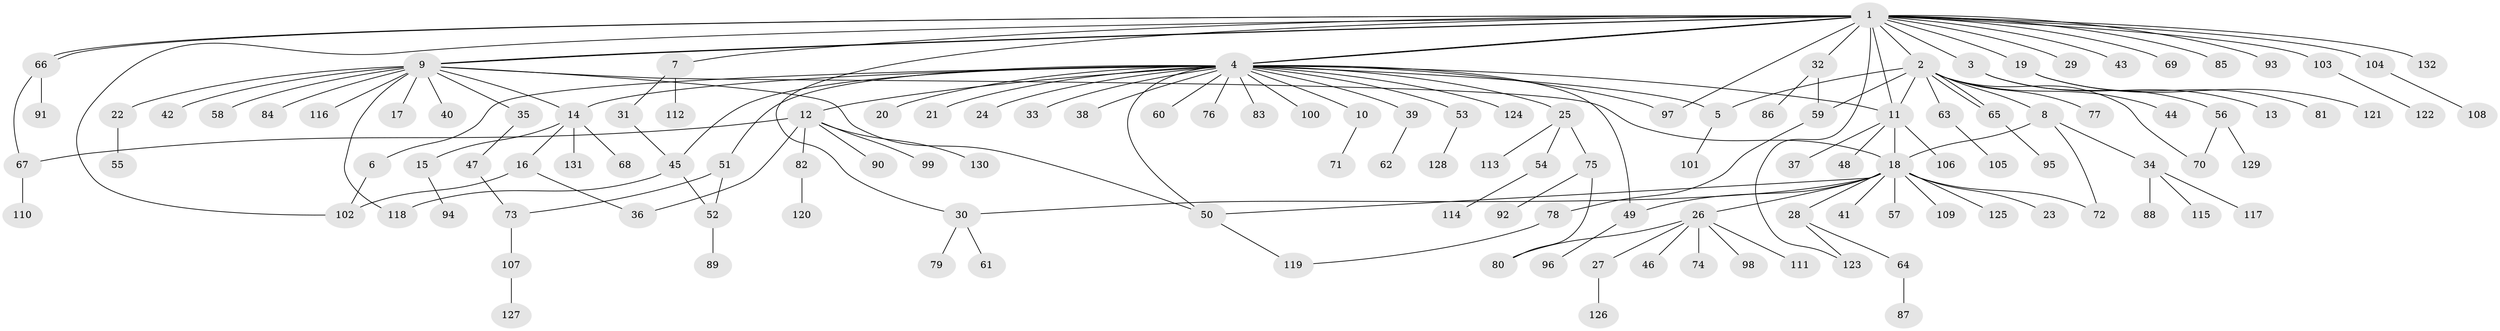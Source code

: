 // coarse degree distribution, {2: 0.21951219512195122, 6: 0.024390243902439025, 4: 0.0975609756097561, 1: 0.4878048780487805, 9: 0.04878048780487805, 5: 0.024390243902439025, 3: 0.04878048780487805, 20: 0.024390243902439025, 17: 0.024390243902439025}
// Generated by graph-tools (version 1.1) at 2025/36/03/04/25 23:36:52]
// undirected, 132 vertices, 160 edges
graph export_dot {
  node [color=gray90,style=filled];
  1;
  2;
  3;
  4;
  5;
  6;
  7;
  8;
  9;
  10;
  11;
  12;
  13;
  14;
  15;
  16;
  17;
  18;
  19;
  20;
  21;
  22;
  23;
  24;
  25;
  26;
  27;
  28;
  29;
  30;
  31;
  32;
  33;
  34;
  35;
  36;
  37;
  38;
  39;
  40;
  41;
  42;
  43;
  44;
  45;
  46;
  47;
  48;
  49;
  50;
  51;
  52;
  53;
  54;
  55;
  56;
  57;
  58;
  59;
  60;
  61;
  62;
  63;
  64;
  65;
  66;
  67;
  68;
  69;
  70;
  71;
  72;
  73;
  74;
  75;
  76;
  77;
  78;
  79;
  80;
  81;
  82;
  83;
  84;
  85;
  86;
  87;
  88;
  89;
  90;
  91;
  92;
  93;
  94;
  95;
  96;
  97;
  98;
  99;
  100;
  101;
  102;
  103;
  104;
  105;
  106;
  107;
  108;
  109;
  110;
  111;
  112;
  113;
  114;
  115;
  116;
  117;
  118;
  119;
  120;
  121;
  122;
  123;
  124;
  125;
  126;
  127;
  128;
  129;
  130;
  131;
  132;
  1 -- 2;
  1 -- 3;
  1 -- 4;
  1 -- 4;
  1 -- 7;
  1 -- 9;
  1 -- 9;
  1 -- 11;
  1 -- 19;
  1 -- 29;
  1 -- 30;
  1 -- 32;
  1 -- 43;
  1 -- 66;
  1 -- 66;
  1 -- 69;
  1 -- 85;
  1 -- 93;
  1 -- 97;
  1 -- 102;
  1 -- 103;
  1 -- 104;
  1 -- 123;
  1 -- 132;
  2 -- 5;
  2 -- 8;
  2 -- 11;
  2 -- 44;
  2 -- 59;
  2 -- 63;
  2 -- 65;
  2 -- 65;
  2 -- 70;
  2 -- 77;
  3 -- 13;
  3 -- 56;
  4 -- 5;
  4 -- 6;
  4 -- 10;
  4 -- 11;
  4 -- 12;
  4 -- 14;
  4 -- 20;
  4 -- 21;
  4 -- 24;
  4 -- 25;
  4 -- 33;
  4 -- 38;
  4 -- 39;
  4 -- 45;
  4 -- 49;
  4 -- 50;
  4 -- 51;
  4 -- 53;
  4 -- 60;
  4 -- 76;
  4 -- 83;
  4 -- 97;
  4 -- 100;
  4 -- 124;
  5 -- 101;
  6 -- 102;
  7 -- 31;
  7 -- 112;
  8 -- 18;
  8 -- 34;
  8 -- 72;
  9 -- 14;
  9 -- 17;
  9 -- 18;
  9 -- 22;
  9 -- 35;
  9 -- 40;
  9 -- 42;
  9 -- 50;
  9 -- 58;
  9 -- 84;
  9 -- 116;
  9 -- 118;
  10 -- 71;
  11 -- 18;
  11 -- 37;
  11 -- 48;
  11 -- 106;
  12 -- 36;
  12 -- 67;
  12 -- 82;
  12 -- 90;
  12 -- 99;
  12 -- 130;
  14 -- 15;
  14 -- 16;
  14 -- 68;
  14 -- 131;
  15 -- 94;
  16 -- 36;
  16 -- 102;
  18 -- 23;
  18 -- 26;
  18 -- 28;
  18 -- 30;
  18 -- 41;
  18 -- 49;
  18 -- 50;
  18 -- 57;
  18 -- 72;
  18 -- 109;
  18 -- 125;
  19 -- 81;
  19 -- 121;
  22 -- 55;
  25 -- 54;
  25 -- 75;
  25 -- 113;
  26 -- 27;
  26 -- 46;
  26 -- 74;
  26 -- 80;
  26 -- 98;
  26 -- 111;
  27 -- 126;
  28 -- 64;
  28 -- 123;
  30 -- 61;
  30 -- 79;
  31 -- 45;
  32 -- 59;
  32 -- 86;
  34 -- 88;
  34 -- 115;
  34 -- 117;
  35 -- 47;
  39 -- 62;
  45 -- 52;
  45 -- 118;
  47 -- 73;
  49 -- 96;
  50 -- 119;
  51 -- 52;
  51 -- 73;
  52 -- 89;
  53 -- 128;
  54 -- 114;
  56 -- 70;
  56 -- 129;
  59 -- 78;
  63 -- 105;
  64 -- 87;
  65 -- 95;
  66 -- 67;
  66 -- 91;
  67 -- 110;
  73 -- 107;
  75 -- 80;
  75 -- 92;
  78 -- 119;
  82 -- 120;
  103 -- 122;
  104 -- 108;
  107 -- 127;
}
